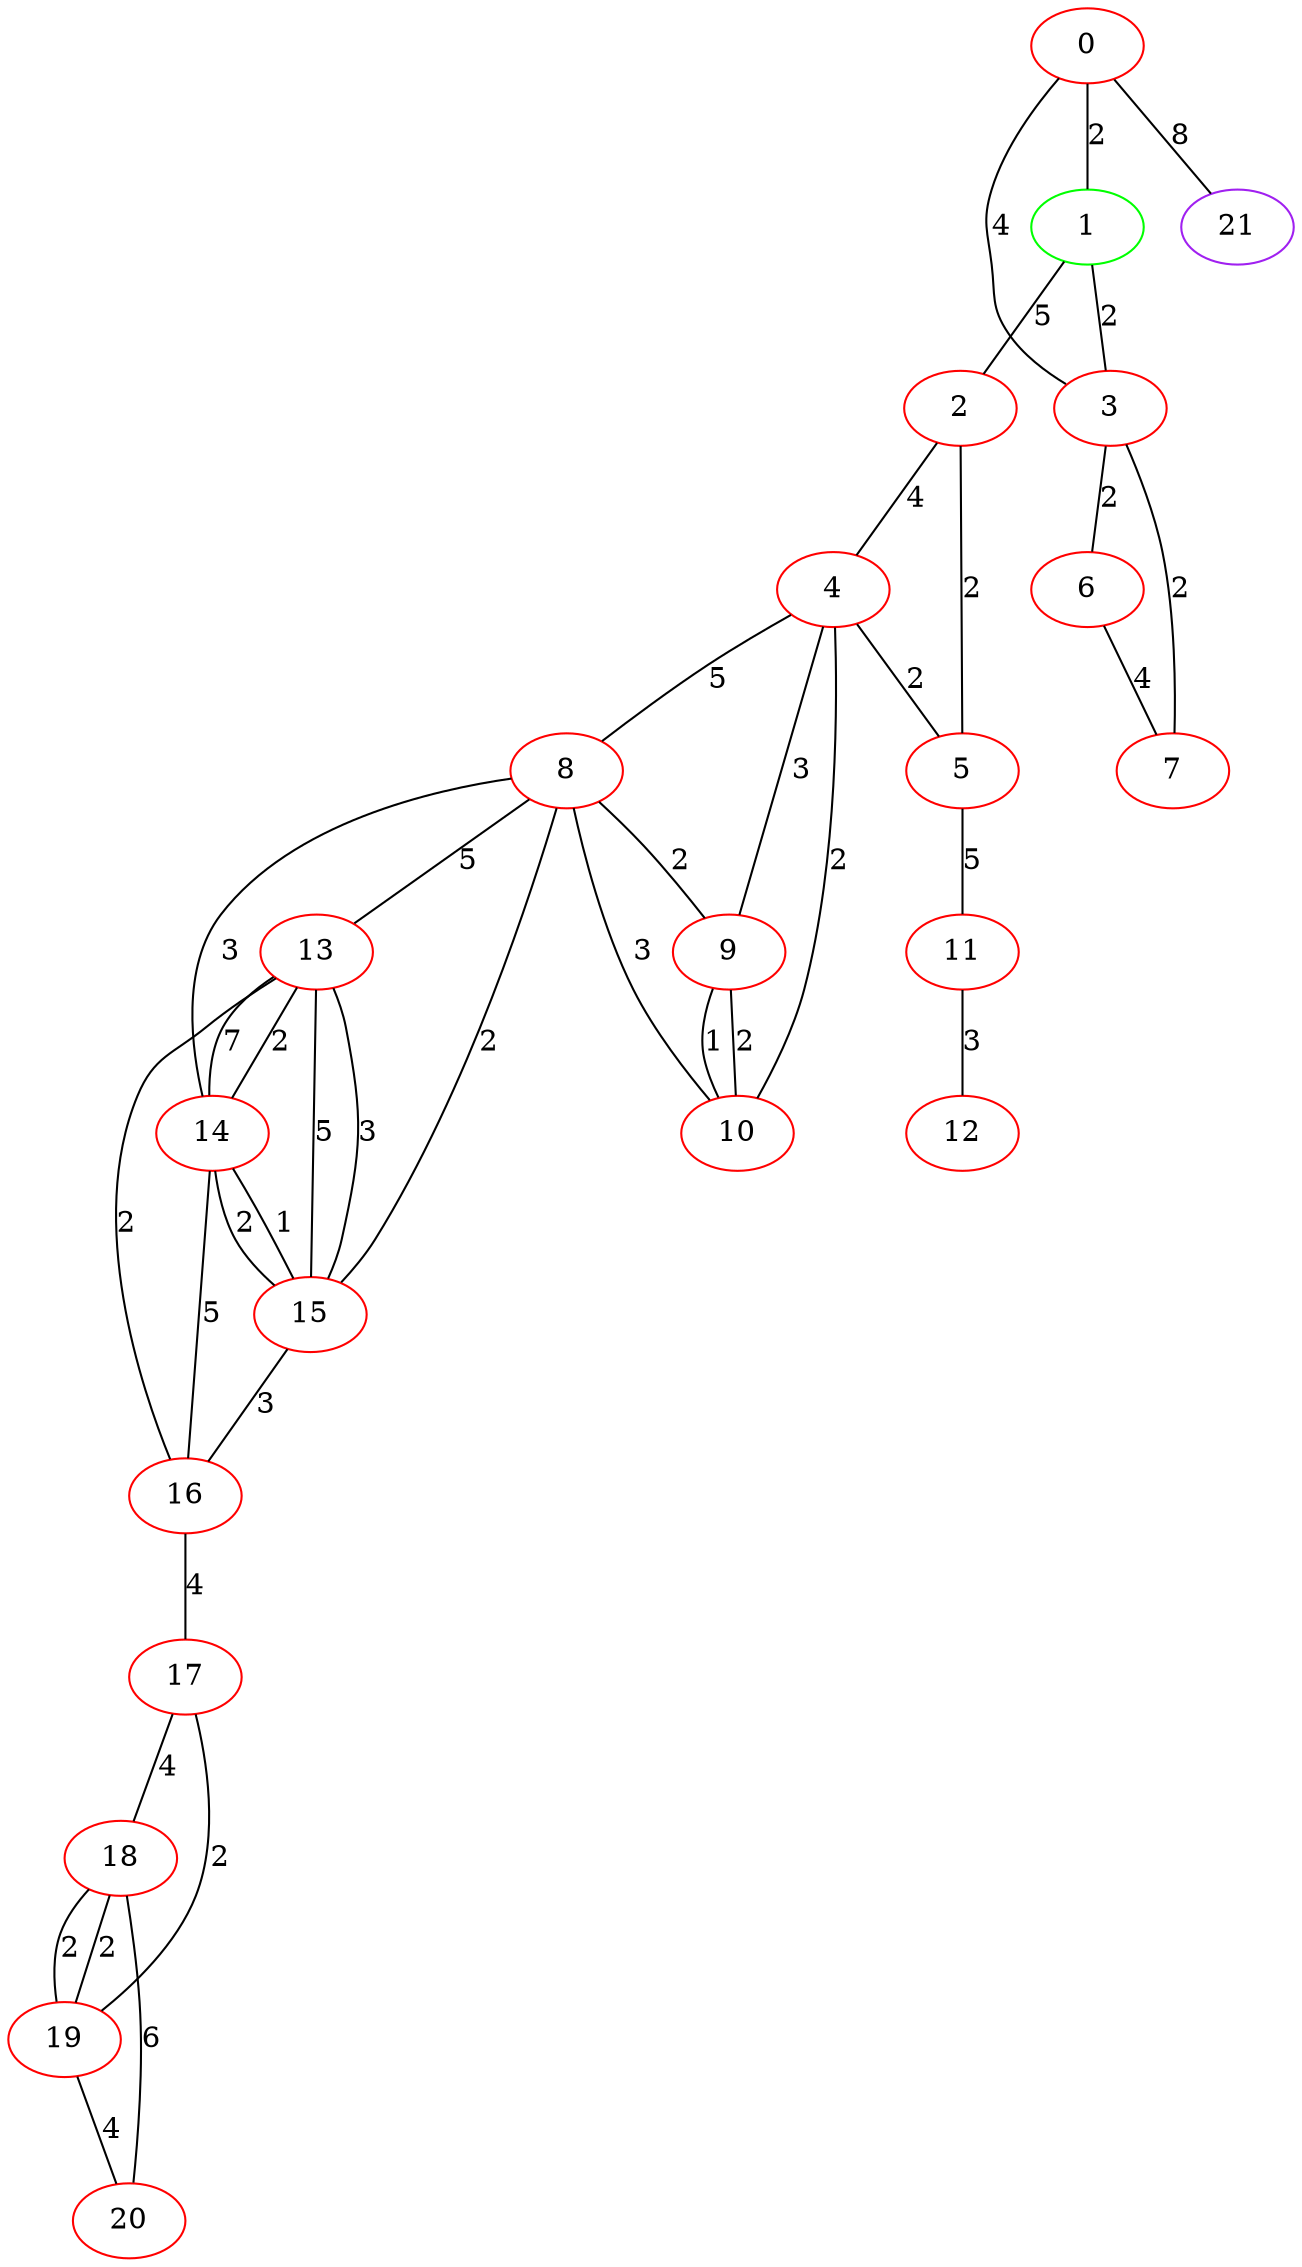 graph "" {
0 [color=red, weight=1];
1 [color=green, weight=2];
2 [color=red, weight=1];
3 [color=red, weight=1];
4 [color=red, weight=1];
5 [color=red, weight=1];
6 [color=red, weight=1];
7 [color=red, weight=1];
8 [color=red, weight=1];
9 [color=red, weight=1];
10 [color=red, weight=1];
11 [color=red, weight=1];
12 [color=red, weight=1];
13 [color=red, weight=1];
14 [color=red, weight=1];
15 [color=red, weight=1];
16 [color=red, weight=1];
17 [color=red, weight=1];
18 [color=red, weight=1];
19 [color=red, weight=1];
20 [color=red, weight=1];
21 [color=purple, weight=4];
0 -- 1  [key=0, label=2];
0 -- 3  [key=0, label=4];
0 -- 21  [key=0, label=8];
1 -- 2  [key=0, label=5];
1 -- 3  [key=0, label=2];
2 -- 4  [key=0, label=4];
2 -- 5  [key=0, label=2];
3 -- 6  [key=0, label=2];
3 -- 7  [key=0, label=2];
4 -- 8  [key=0, label=5];
4 -- 9  [key=0, label=3];
4 -- 10  [key=0, label=2];
4 -- 5  [key=0, label=2];
5 -- 11  [key=0, label=5];
6 -- 7  [key=0, label=4];
8 -- 9  [key=0, label=2];
8 -- 10  [key=0, label=3];
8 -- 13  [key=0, label=5];
8 -- 14  [key=0, label=3];
8 -- 15  [key=0, label=2];
9 -- 10  [key=0, label=1];
9 -- 10  [key=1, label=2];
11 -- 12  [key=0, label=3];
13 -- 16  [key=0, label=2];
13 -- 14  [key=0, label=7];
13 -- 14  [key=1, label=2];
13 -- 15  [key=0, label=5];
13 -- 15  [key=1, label=3];
14 -- 16  [key=0, label=5];
14 -- 15  [key=0, label=2];
14 -- 15  [key=1, label=1];
15 -- 16  [key=0, label=3];
16 -- 17  [key=0, label=4];
17 -- 18  [key=0, label=4];
17 -- 19  [key=0, label=2];
18 -- 19  [key=0, label=2];
18 -- 19  [key=1, label=2];
18 -- 20  [key=0, label=6];
19 -- 20  [key=0, label=4];
}
